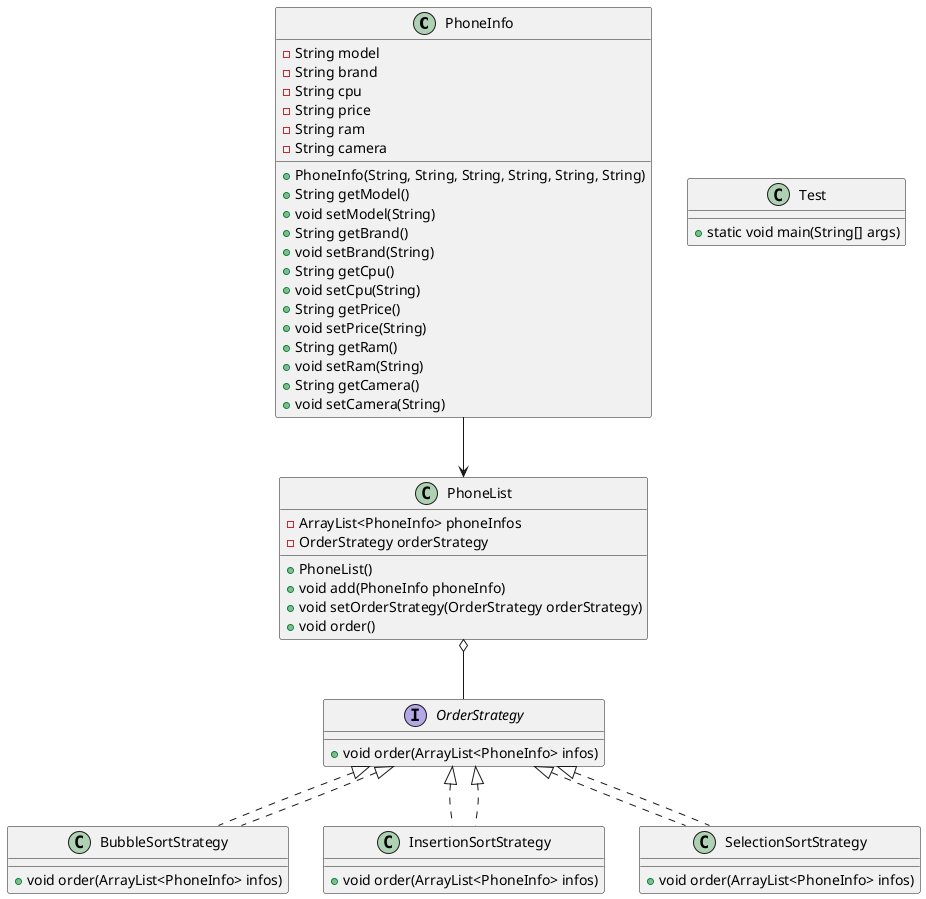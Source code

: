 @startuml

class PhoneInfo {
    - String model
    - String brand
    - String cpu
    - String price
    - String ram
    - String camera
    + PhoneInfo(String, String, String, String, String, String)
    + String getModel()
    + void setModel(String)
    + String getBrand()
    + void setBrand(String)
    + String getCpu()
    + void setCpu(String)
    + String getPrice()
    + void setPrice(String)
    + String getRam()
    + void setRam(String)
    + String getCamera()
    + void setCamera(String)
}
interface OrderStrategy {
    + void order(ArrayList<PhoneInfo> infos)
}
class BubbleSortStrategy implements OrderStrategy {
    + void order(ArrayList<PhoneInfo> infos)
}
class InsertionSortStrategy implements OrderStrategy {
    + void order(ArrayList<PhoneInfo> infos)
}
class SelectionSortStrategy implements OrderStrategy {
    + void order(ArrayList<PhoneInfo> infos)
}
class PhoneList {
    - ArrayList<PhoneInfo> phoneInfos
    - OrderStrategy orderStrategy
    + PhoneList()
    + void add(PhoneInfo phoneInfo)
    + void setOrderStrategy(OrderStrategy orderStrategy)
    + void order()
}
class Test {
    + static void main(String[] args)
}
PhoneInfo --> PhoneList
PhoneList o-- OrderStrategy
OrderStrategy <|.. BubbleSortStrategy
OrderStrategy <|.. InsertionSortStrategy
OrderStrategy <|.. SelectionSortStrategy

@enduml
